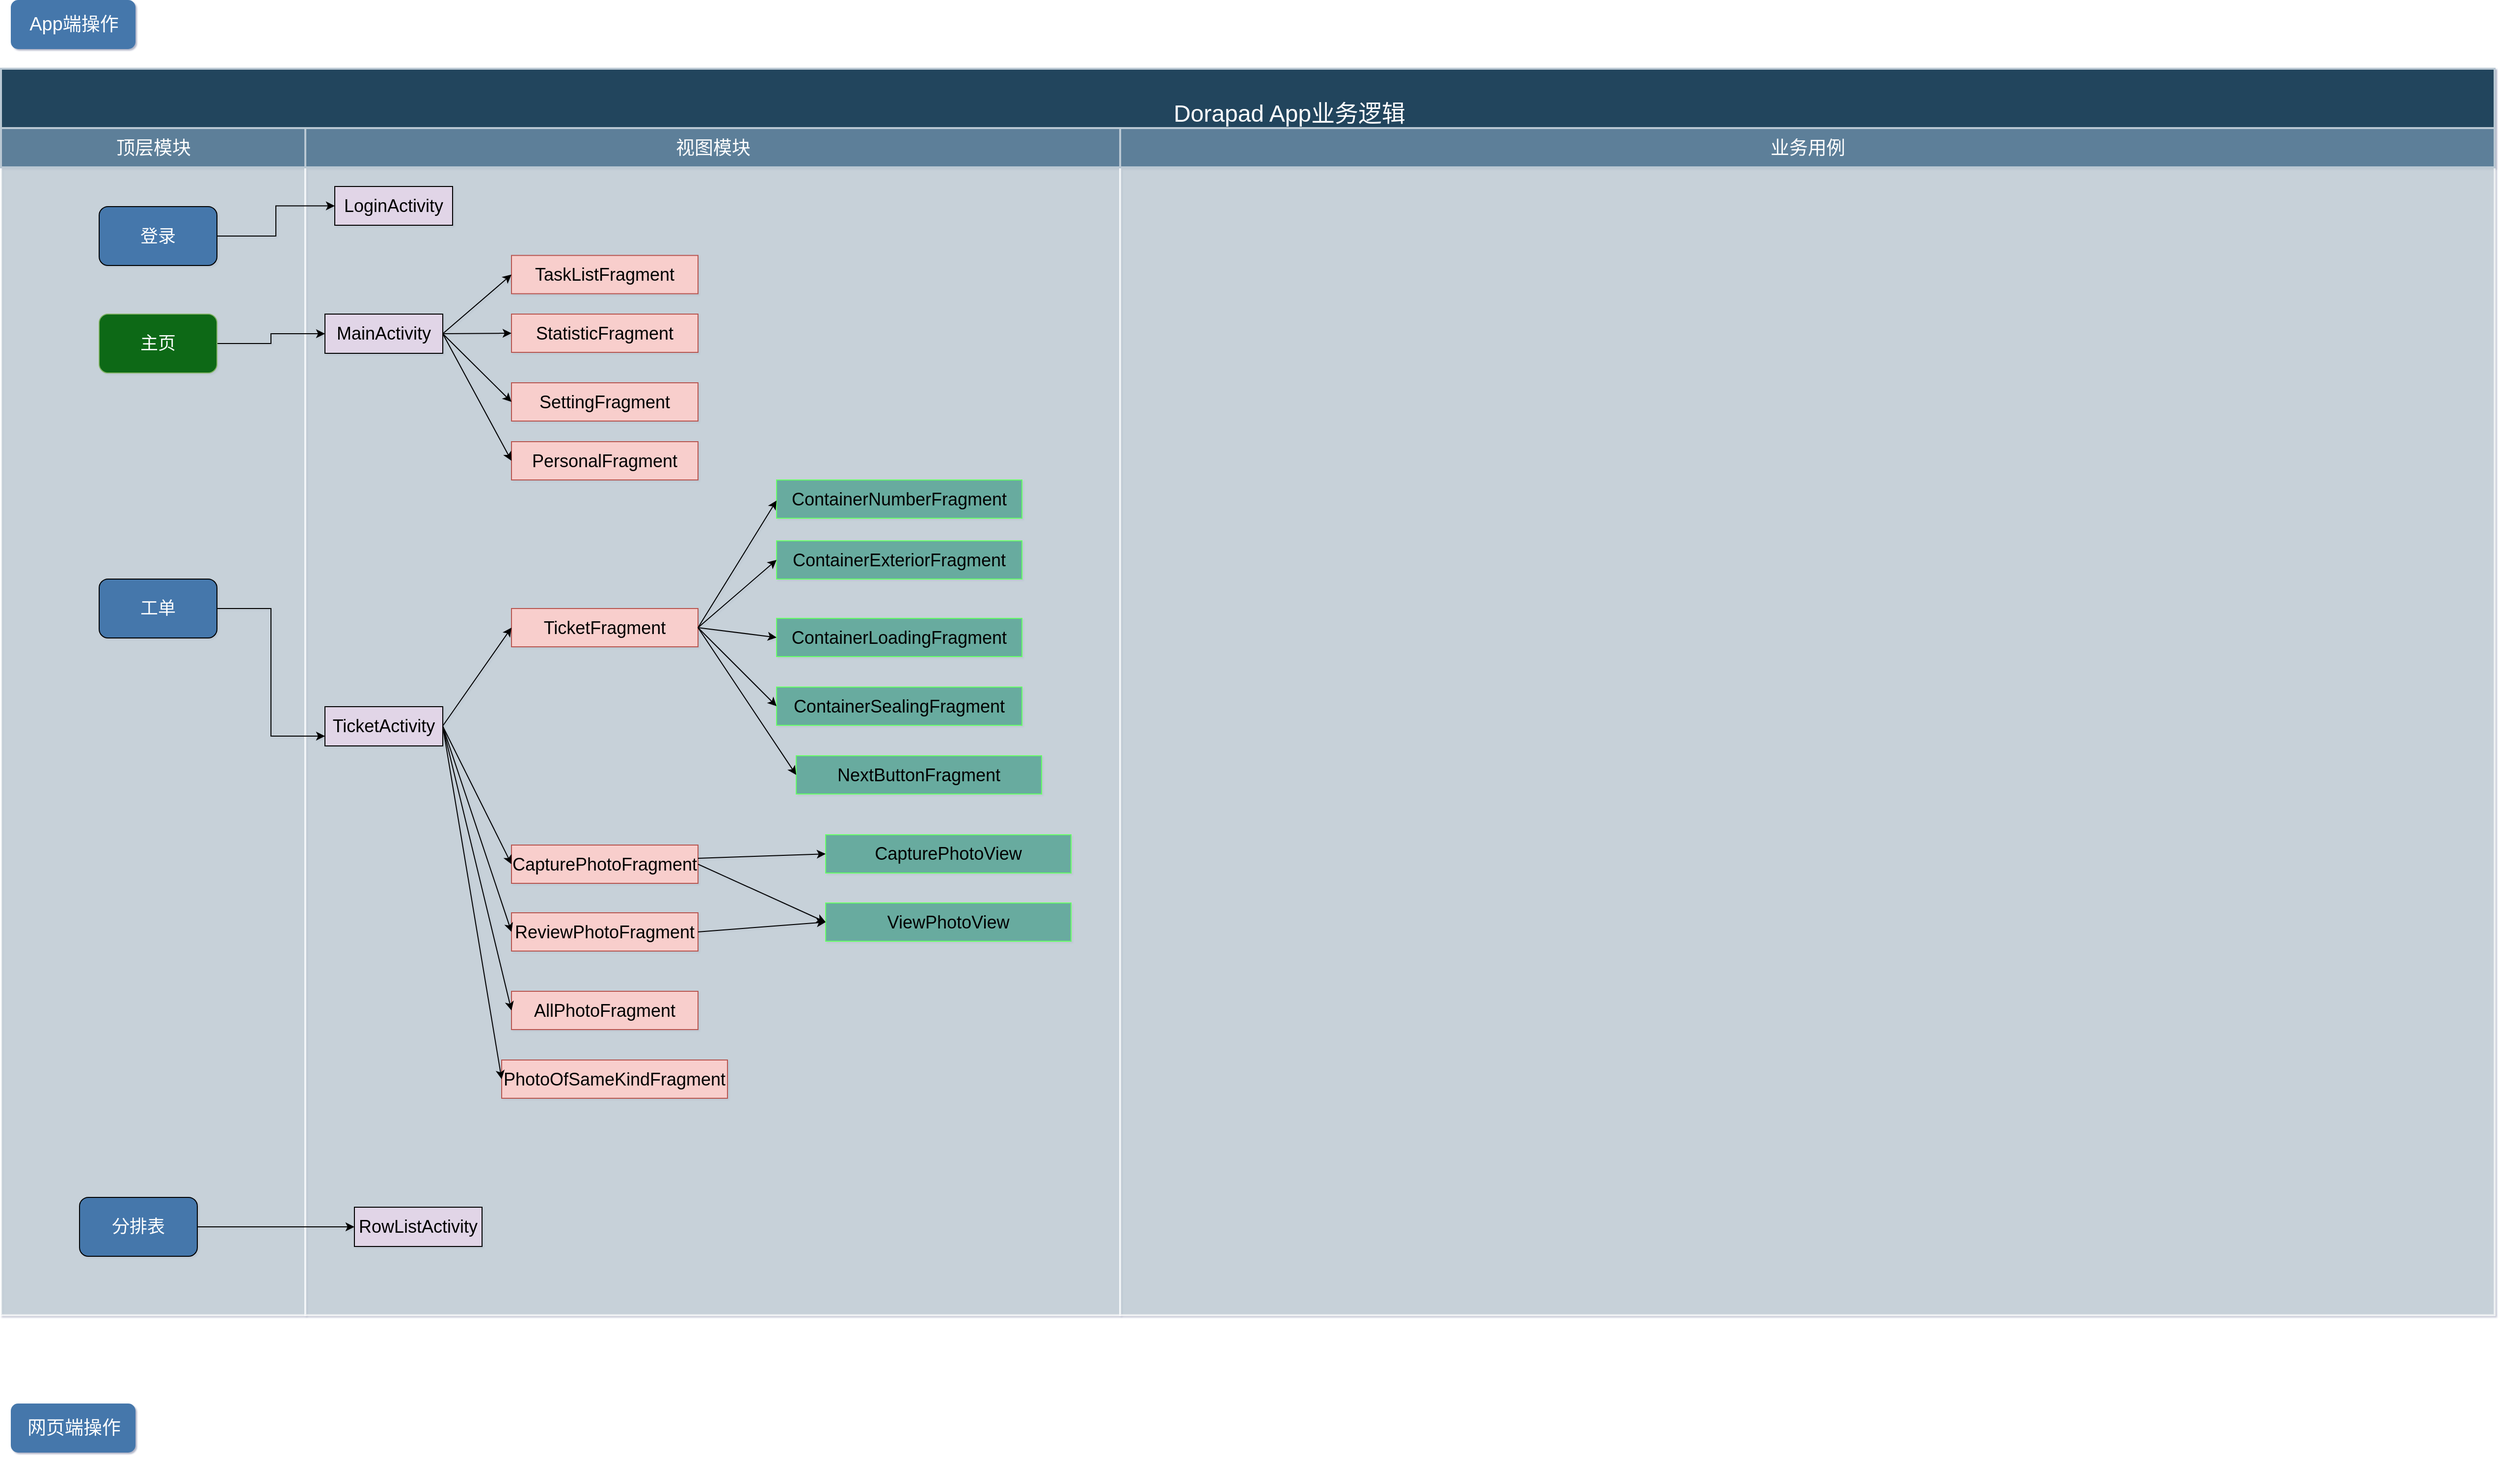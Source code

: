 <mxfile version="18.0.7" type="github">
  <diagram id="6a731a19-8d31-9384-78a2-239565b7b9f0" name="Page-1">
    <mxGraphModel dx="1422" dy="734" grid="1" gridSize="10" guides="1" tooltips="1" connect="1" arrows="1" fold="1" page="1" pageScale="1" pageWidth="1169" pageHeight="827" background="none" math="0" shadow="1">
      <root>
        <mxCell id="0" />
        <mxCell id="1" parent="0" />
        <mxCell id="56" value="Dorapad App业务逻辑" style="strokeColor=#BAC8D3;fillColor=#23445D;fontSize=24;strokeWidth=2;fontFamily=Helvetica;html=1;fontColor=#FFFFFF;fontStyle=0;spacingBottom=8;spacingRight=0;spacingLeft=83;" parent="1" vertex="1">
          <mxGeometry x="150" y="830" width="2540" height="100.5" as="geometry" />
        </mxCell>
        <mxCell id="68" value="" style="strokeColor=#FFFFFF;fillColor=#BAC8D3;fontSize=18;strokeWidth=2;fontFamily=Helvetica;html=1;opacity=60;" parent="1" vertex="1">
          <mxGeometry x="150" y="930.5" width="310" height="1169.5" as="geometry" />
        </mxCell>
        <mxCell id="75" value="" style="strokeColor=#FFFFFF;fillColor=#BAC8D3;fontSize=18;strokeWidth=2;fontFamily=Helvetica;html=1;opacity=60;" parent="1" vertex="1">
          <mxGeometry x="460" y="920" width="830" height="1180" as="geometry" />
        </mxCell>
        <mxCell id="82" value="" style="strokeColor=#FFFFFF;fillColor=#BAC8D3;fontSize=18;strokeWidth=2;fontFamily=Helvetica;html=1;opacity=60;" parent="1" vertex="1">
          <mxGeometry x="1290" y="930.5" width="1400" height="1169.5" as="geometry" />
        </mxCell>
        <mxCell id="140" value="" style="group" parent="1" vertex="1" connectable="0">
          <mxGeometry x="150" y="890.5" width="1140" height="40" as="geometry" />
        </mxCell>
        <mxCell id="141" value="顶层模块" style="strokeColor=#BAC8D3;fillColor=#5d7f99;fontSize=19;strokeWidth=2;fontFamily=Helvetica;html=1;labelBackgroundColor=none;fontColor=#FFFFFF;" parent="140" vertex="1">
          <mxGeometry width="310" height="40" as="geometry" />
        </mxCell>
        <mxCell id="142" value="视图模块" style="strokeColor=#BAC8D3;fillColor=#5d7f99;fontSize=19;strokeWidth=2;fontFamily=Helvetica;html=1;labelBackgroundColor=none;fontColor=#FFFFFF;" parent="140" vertex="1">
          <mxGeometry x="310" width="830" height="40" as="geometry" />
        </mxCell>
        <mxCell id="143" value="业务用例" style="strokeColor=#BAC8D3;fillColor=#5d7f99;fontSize=19;strokeWidth=2;fontFamily=Helvetica;html=1;labelBackgroundColor=none;fontColor=#FFFFFF;" parent="1" vertex="1">
          <mxGeometry x="1290" y="890.5" width="1400" height="40" as="geometry" />
        </mxCell>
        <mxCell id="KtHz6CWN3VUIrA_hkouJ-246" value="&lt;font color=&quot;#ffffff&quot;&gt;&lt;font style=&quot;font-size: 19px&quot;&gt;App端操作&lt;/font&gt;&lt;br style=&quot;font-size: 13px&quot;&gt;&lt;/font&gt;" style="rounded=1;fillColor=#4477AB;strokeColor=none;strokeWidth=2;fontFamily=Helvetica;html=1;gradientColor=none;fontSize=13;" parent="1" vertex="1">
          <mxGeometry x="160.005" y="760" width="127" height="50" as="geometry" />
        </mxCell>
        <mxCell id="Xd9lSxhKwCtSjWoDa_1W-157" style="edgeStyle=orthogonalEdgeStyle;rounded=0;orthogonalLoop=1;jettySize=auto;html=1;entryX=0;entryY=0.5;entryDx=0;entryDy=0;fontSize=18;fontColor=#000000;" edge="1" parent="1" source="Xd9lSxhKwCtSjWoDa_1W-147" target="Xd9lSxhKwCtSjWoDa_1W-156">
          <mxGeometry relative="1" as="geometry" />
        </mxCell>
        <mxCell id="Xd9lSxhKwCtSjWoDa_1W-147" value="&lt;font style=&quot;font-size: 18px;&quot; color=&quot;#ffffff&quot;&gt;登录&lt;/font&gt;" style="rounded=1;whiteSpace=wrap;html=1;fillColor=#4477AB;" vertex="1" parent="1">
          <mxGeometry x="250" y="970.5" width="120" height="60" as="geometry" />
        </mxCell>
        <mxCell id="Xd9lSxhKwCtSjWoDa_1W-169" style="edgeStyle=orthogonalEdgeStyle;rounded=0;orthogonalLoop=1;jettySize=auto;html=1;entryX=0;entryY=0.5;entryDx=0;entryDy=0;fontSize=18;fontColor=#000000;" edge="1" parent="1" source="Xd9lSxhKwCtSjWoDa_1W-148" target="Xd9lSxhKwCtSjWoDa_1W-158">
          <mxGeometry relative="1" as="geometry" />
        </mxCell>
        <mxCell id="Xd9lSxhKwCtSjWoDa_1W-148" value="&lt;font color=&quot;#ffffff&quot;&gt;&lt;span style=&quot;font-size: 18px;&quot;&gt;主页&lt;/span&gt;&lt;/font&gt;" style="rounded=1;whiteSpace=wrap;html=1;fillColor=#096913;strokeColor=#82b366;" vertex="1" parent="1">
          <mxGeometry x="250" y="1080" width="120" height="60" as="geometry" />
        </mxCell>
        <mxCell id="Xd9lSxhKwCtSjWoDa_1W-198" style="edgeStyle=orthogonalEdgeStyle;rounded=0;orthogonalLoop=1;jettySize=auto;html=1;entryX=0;entryY=0.5;entryDx=0;entryDy=0;fontSize=18;fontColor=#000000;" edge="1" parent="1" source="Xd9lSxhKwCtSjWoDa_1W-152" target="Xd9lSxhKwCtSjWoDa_1W-197">
          <mxGeometry relative="1" as="geometry" />
        </mxCell>
        <mxCell id="Xd9lSxhKwCtSjWoDa_1W-152" value="&lt;font color=&quot;#ffffff&quot;&gt;&lt;span style=&quot;font-size: 18px;&quot;&gt;分排表&lt;/span&gt;&lt;/font&gt;" style="rounded=1;whiteSpace=wrap;html=1;fillColor=#4477AB;" vertex="1" parent="1">
          <mxGeometry x="230" y="1980" width="120" height="60" as="geometry" />
        </mxCell>
        <mxCell id="Xd9lSxhKwCtSjWoDa_1W-171" style="edgeStyle=orthogonalEdgeStyle;rounded=0;orthogonalLoop=1;jettySize=auto;html=1;entryX=0;entryY=0.75;entryDx=0;entryDy=0;fontSize=18;fontColor=#000000;" edge="1" parent="1" source="Xd9lSxhKwCtSjWoDa_1W-153" target="Xd9lSxhKwCtSjWoDa_1W-170">
          <mxGeometry relative="1" as="geometry" />
        </mxCell>
        <mxCell id="Xd9lSxhKwCtSjWoDa_1W-153" value="&lt;font color=&quot;#ffffff&quot;&gt;&lt;span style=&quot;font-size: 18px;&quot;&gt;工单&lt;/span&gt;&lt;/font&gt;" style="rounded=1;whiteSpace=wrap;html=1;fillColor=#4477AB;" vertex="1" parent="1">
          <mxGeometry x="250" y="1350" width="120" height="60" as="geometry" />
        </mxCell>
        <mxCell id="Xd9lSxhKwCtSjWoDa_1W-156" value="&lt;font color=&quot;#000000&quot;&gt;LoginActivity&lt;/font&gt;" style="rounded=0;whiteSpace=wrap;html=1;fontSize=18;fontColor=#FFFFFF;fillColor=#E1D5E7;" vertex="1" parent="1">
          <mxGeometry x="490" y="950" width="120" height="39.5" as="geometry" />
        </mxCell>
        <mxCell id="Xd9lSxhKwCtSjWoDa_1W-158" value="&lt;font color=&quot;#000000&quot;&gt;MainActivity&lt;/font&gt;" style="rounded=0;whiteSpace=wrap;html=1;fontSize=18;fontColor=#FFFFFF;fillColor=#E1D5E7;" vertex="1" parent="1">
          <mxGeometry x="480" y="1080" width="120" height="40" as="geometry" />
        </mxCell>
        <mxCell id="Xd9lSxhKwCtSjWoDa_1W-159" value="TaskListFragment" style="rounded=0;whiteSpace=wrap;html=1;fontSize=18;fillColor=#f8cecc;strokeColor=#b85450;" vertex="1" parent="1">
          <mxGeometry x="670" y="1020.25" width="190" height="39" as="geometry" />
        </mxCell>
        <mxCell id="Xd9lSxhKwCtSjWoDa_1W-160" value="StatisticFragment" style="rounded=0;whiteSpace=wrap;html=1;fontSize=18;fillColor=#f8cecc;strokeColor=#b85450;" vertex="1" parent="1">
          <mxGeometry x="670" y="1080" width="190" height="39" as="geometry" />
        </mxCell>
        <mxCell id="Xd9lSxhKwCtSjWoDa_1W-161" value="SettingFragment" style="rounded=0;whiteSpace=wrap;html=1;fontSize=18;fillColor=#f8cecc;strokeColor=#b85450;" vertex="1" parent="1">
          <mxGeometry x="670" y="1150" width="190" height="39" as="geometry" />
        </mxCell>
        <mxCell id="Xd9lSxhKwCtSjWoDa_1W-162" value="PersonalFragment" style="rounded=0;whiteSpace=wrap;html=1;fontSize=18;fillColor=#f8cecc;strokeColor=#b85450;" vertex="1" parent="1">
          <mxGeometry x="670" y="1210" width="190" height="39" as="geometry" />
        </mxCell>
        <mxCell id="Xd9lSxhKwCtSjWoDa_1W-164" value="" style="endArrow=classic;html=1;rounded=0;fontSize=18;fontColor=#000000;entryX=0;entryY=0.5;entryDx=0;entryDy=0;" edge="1" parent="1" target="Xd9lSxhKwCtSjWoDa_1W-159">
          <mxGeometry width="50" height="50" relative="1" as="geometry">
            <mxPoint x="600" y="1100" as="sourcePoint" />
            <mxPoint x="650" y="1050" as="targetPoint" />
          </mxGeometry>
        </mxCell>
        <mxCell id="Xd9lSxhKwCtSjWoDa_1W-166" value="" style="endArrow=classic;html=1;rounded=0;fontSize=18;fontColor=#000000;entryX=0;entryY=0.5;entryDx=0;entryDy=0;" edge="1" parent="1" target="Xd9lSxhKwCtSjWoDa_1W-160">
          <mxGeometry width="50" height="50" relative="1" as="geometry">
            <mxPoint x="600" y="1100" as="sourcePoint" />
            <mxPoint x="650" y="1050" as="targetPoint" />
          </mxGeometry>
        </mxCell>
        <mxCell id="Xd9lSxhKwCtSjWoDa_1W-167" value="" style="endArrow=classic;html=1;rounded=0;fontSize=18;fontColor=#000000;entryX=0;entryY=0.5;entryDx=0;entryDy=0;exitX=1;exitY=0.5;exitDx=0;exitDy=0;" edge="1" parent="1" source="Xd9lSxhKwCtSjWoDa_1W-158" target="Xd9lSxhKwCtSjWoDa_1W-161">
          <mxGeometry width="50" height="50" relative="1" as="geometry">
            <mxPoint x="610" y="1110" as="sourcePoint" />
            <mxPoint x="680" y="1109.5" as="targetPoint" />
          </mxGeometry>
        </mxCell>
        <mxCell id="Xd9lSxhKwCtSjWoDa_1W-168" value="" style="endArrow=classic;html=1;rounded=0;fontSize=18;fontColor=#000000;entryX=0;entryY=0.5;entryDx=0;entryDy=0;" edge="1" parent="1" target="Xd9lSxhKwCtSjWoDa_1W-162">
          <mxGeometry width="50" height="50" relative="1" as="geometry">
            <mxPoint x="600" y="1100" as="sourcePoint" />
            <mxPoint x="680" y="1179.5" as="targetPoint" />
          </mxGeometry>
        </mxCell>
        <mxCell id="Xd9lSxhKwCtSjWoDa_1W-170" value="&lt;font color=&quot;#000000&quot;&gt;TicketActivity&lt;/font&gt;" style="rounded=0;whiteSpace=wrap;html=1;fontSize=18;fontColor=#FFFFFF;fillColor=#E1D5E7;" vertex="1" parent="1">
          <mxGeometry x="480" y="1480" width="120" height="40" as="geometry" />
        </mxCell>
        <mxCell id="Xd9lSxhKwCtSjWoDa_1W-172" value="TicketFragment" style="rounded=0;whiteSpace=wrap;html=1;fontSize=18;fillColor=#f8cecc;strokeColor=#b85450;" vertex="1" parent="1">
          <mxGeometry x="670" y="1380" width="190" height="39" as="geometry" />
        </mxCell>
        <mxCell id="Xd9lSxhKwCtSjWoDa_1W-173" value="CapturePhotoFragment" style="rounded=0;whiteSpace=wrap;html=1;fontSize=18;fillColor=#f8cecc;strokeColor=#b85450;" vertex="1" parent="1">
          <mxGeometry x="670" y="1621" width="190" height="39" as="geometry" />
        </mxCell>
        <mxCell id="Xd9lSxhKwCtSjWoDa_1W-174" value="ReviewPhotoFragment" style="rounded=0;whiteSpace=wrap;html=1;fontSize=18;fillColor=#f8cecc;strokeColor=#b85450;" vertex="1" parent="1">
          <mxGeometry x="670" y="1690" width="190" height="39" as="geometry" />
        </mxCell>
        <mxCell id="Xd9lSxhKwCtSjWoDa_1W-175" value="AllPhotoFragment" style="rounded=0;whiteSpace=wrap;html=1;fontSize=18;fillColor=#f8cecc;strokeColor=#b85450;" vertex="1" parent="1">
          <mxGeometry x="670" y="1770" width="190" height="39" as="geometry" />
        </mxCell>
        <mxCell id="Xd9lSxhKwCtSjWoDa_1W-176" value="PhotoOfSameKindFragment" style="rounded=0;whiteSpace=wrap;html=1;fontSize=18;fillColor=#f8cecc;strokeColor=#b85450;" vertex="1" parent="1">
          <mxGeometry x="660" y="1840" width="230" height="39" as="geometry" />
        </mxCell>
        <mxCell id="Xd9lSxhKwCtSjWoDa_1W-177" value="" style="endArrow=classic;html=1;rounded=0;fontSize=18;fontColor=#000000;entryX=0;entryY=0.5;entryDx=0;entryDy=0;" edge="1" parent="1" target="Xd9lSxhKwCtSjWoDa_1W-172">
          <mxGeometry width="50" height="50" relative="1" as="geometry">
            <mxPoint x="600" y="1499.63" as="sourcePoint" />
            <mxPoint x="670" y="1439.38" as="targetPoint" />
          </mxGeometry>
        </mxCell>
        <mxCell id="Xd9lSxhKwCtSjWoDa_1W-178" value="" style="endArrow=classic;html=1;rounded=0;fontSize=18;fontColor=#000000;entryX=0;entryY=0.5;entryDx=0;entryDy=0;exitX=1;exitY=0.5;exitDx=0;exitDy=0;" edge="1" parent="1" source="Xd9lSxhKwCtSjWoDa_1W-170" target="Xd9lSxhKwCtSjWoDa_1W-173">
          <mxGeometry width="50" height="50" relative="1" as="geometry">
            <mxPoint x="610" y="1509.63" as="sourcePoint" />
            <mxPoint x="660" y="1329.5" as="targetPoint" />
          </mxGeometry>
        </mxCell>
        <mxCell id="Xd9lSxhKwCtSjWoDa_1W-179" value="" style="endArrow=classic;html=1;rounded=0;fontSize=18;fontColor=#000000;entryX=0;entryY=0.5;entryDx=0;entryDy=0;" edge="1" parent="1" target="Xd9lSxhKwCtSjWoDa_1W-174">
          <mxGeometry width="50" height="50" relative="1" as="geometry">
            <mxPoint x="600" y="1500" as="sourcePoint" />
            <mxPoint x="660" y="1400.5" as="targetPoint" />
          </mxGeometry>
        </mxCell>
        <mxCell id="Xd9lSxhKwCtSjWoDa_1W-180" value="" style="endArrow=classic;html=1;rounded=0;fontSize=18;fontColor=#000000;entryX=0;entryY=0.5;entryDx=0;entryDy=0;exitX=1;exitY=0.5;exitDx=0;exitDy=0;" edge="1" parent="1" source="Xd9lSxhKwCtSjWoDa_1W-170" target="Xd9lSxhKwCtSjWoDa_1W-175">
          <mxGeometry width="50" height="50" relative="1" as="geometry">
            <mxPoint x="610" y="1510" as="sourcePoint" />
            <mxPoint x="660" y="1479.5" as="targetPoint" />
          </mxGeometry>
        </mxCell>
        <mxCell id="Xd9lSxhKwCtSjWoDa_1W-181" value="" style="endArrow=classic;html=1;rounded=0;fontSize=18;fontColor=#000000;entryX=0;entryY=0.5;entryDx=0;entryDy=0;" edge="1" parent="1" target="Xd9lSxhKwCtSjWoDa_1W-176">
          <mxGeometry width="50" height="50" relative="1" as="geometry">
            <mxPoint x="600" y="1500" as="sourcePoint" />
            <mxPoint x="660" y="1559.5" as="targetPoint" />
          </mxGeometry>
        </mxCell>
        <mxCell id="Xd9lSxhKwCtSjWoDa_1W-182" value="ContainerNumberFragment" style="rounded=0;whiteSpace=wrap;html=1;fontSize=18;fillColor=#67AB9F;strokeColor=#66FF66;" vertex="1" parent="1">
          <mxGeometry x="940" y="1249" width="250" height="39" as="geometry" />
        </mxCell>
        <mxCell id="Xd9lSxhKwCtSjWoDa_1W-183" value="ContainerExteriorFragment" style="rounded=0;whiteSpace=wrap;html=1;fontSize=18;fillColor=#67AB9F;strokeColor=#66FF66;" vertex="1" parent="1">
          <mxGeometry x="940" y="1311" width="250" height="39" as="geometry" />
        </mxCell>
        <mxCell id="Xd9lSxhKwCtSjWoDa_1W-184" value="ContainerLoadingFragment" style="rounded=0;whiteSpace=wrap;html=1;fontSize=18;fillColor=#67AB9F;strokeColor=#66FF66;" vertex="1" parent="1">
          <mxGeometry x="940" y="1390" width="250" height="39" as="geometry" />
        </mxCell>
        <mxCell id="Xd9lSxhKwCtSjWoDa_1W-185" value="ContainerSealingFragment" style="rounded=0;whiteSpace=wrap;html=1;fontSize=18;fillColor=#67AB9F;strokeColor=#66FF66;" vertex="1" parent="1">
          <mxGeometry x="940" y="1460" width="250" height="39" as="geometry" />
        </mxCell>
        <mxCell id="Xd9lSxhKwCtSjWoDa_1W-186" value="NextButtonFragment" style="rounded=0;whiteSpace=wrap;html=1;fontSize=18;fillColor=#67AB9F;strokeColor=#66FF66;" vertex="1" parent="1">
          <mxGeometry x="960" y="1530" width="250" height="39" as="geometry" />
        </mxCell>
        <mxCell id="Xd9lSxhKwCtSjWoDa_1W-187" value="" style="endArrow=classic;html=1;rounded=0;fontSize=18;fontColor=#000000;entryX=0;entryY=0.5;entryDx=0;entryDy=0;exitX=1;exitY=0.5;exitDx=0;exitDy=0;" edge="1" parent="1" source="Xd9lSxhKwCtSjWoDa_1W-172">
          <mxGeometry width="50" height="50" relative="1" as="geometry">
            <mxPoint x="870" y="1370.13" as="sourcePoint" />
            <mxPoint x="940" y="1270" as="targetPoint" />
          </mxGeometry>
        </mxCell>
        <mxCell id="Xd9lSxhKwCtSjWoDa_1W-188" value="" style="endArrow=classic;html=1;rounded=0;fontSize=18;fontColor=#000000;entryX=0;entryY=0.5;entryDx=0;entryDy=0;exitX=1;exitY=0.5;exitDx=0;exitDy=0;" edge="1" parent="1" source="Xd9lSxhKwCtSjWoDa_1W-172" target="Xd9lSxhKwCtSjWoDa_1W-183">
          <mxGeometry width="50" height="50" relative="1" as="geometry">
            <mxPoint x="870" y="1409.5" as="sourcePoint" />
            <mxPoint x="950" y="1280" as="targetPoint" />
          </mxGeometry>
        </mxCell>
        <mxCell id="Xd9lSxhKwCtSjWoDa_1W-189" value="" style="endArrow=classic;html=1;rounded=0;fontSize=18;fontColor=#000000;entryX=0;entryY=0.5;entryDx=0;entryDy=0;exitX=1;exitY=0.5;exitDx=0;exitDy=0;" edge="1" parent="1" source="Xd9lSxhKwCtSjWoDa_1W-172" target="Xd9lSxhKwCtSjWoDa_1W-184">
          <mxGeometry width="50" height="50" relative="1" as="geometry">
            <mxPoint x="870" y="1409.5" as="sourcePoint" />
            <mxPoint x="950" y="1340.5" as="targetPoint" />
          </mxGeometry>
        </mxCell>
        <mxCell id="Xd9lSxhKwCtSjWoDa_1W-190" value="" style="endArrow=classic;html=1;rounded=0;fontSize=18;fontColor=#000000;entryX=0;entryY=0.5;entryDx=0;entryDy=0;exitX=1;exitY=0.5;exitDx=0;exitDy=0;" edge="1" parent="1" source="Xd9lSxhKwCtSjWoDa_1W-172" target="Xd9lSxhKwCtSjWoDa_1W-185">
          <mxGeometry width="50" height="50" relative="1" as="geometry">
            <mxPoint x="870" y="1409.5" as="sourcePoint" />
            <mxPoint x="950" y="1419.5" as="targetPoint" />
          </mxGeometry>
        </mxCell>
        <mxCell id="Xd9lSxhKwCtSjWoDa_1W-191" value="" style="endArrow=classic;html=1;rounded=0;fontSize=18;fontColor=#000000;entryX=0;entryY=0.5;entryDx=0;entryDy=0;exitX=1;exitY=0.5;exitDx=0;exitDy=0;" edge="1" parent="1" source="Xd9lSxhKwCtSjWoDa_1W-172" target="Xd9lSxhKwCtSjWoDa_1W-186">
          <mxGeometry width="50" height="50" relative="1" as="geometry">
            <mxPoint x="870" y="1409.5" as="sourcePoint" />
            <mxPoint x="940" y="1489.5" as="targetPoint" />
          </mxGeometry>
        </mxCell>
        <mxCell id="Xd9lSxhKwCtSjWoDa_1W-192" value="ViewPhotoView" style="rounded=0;whiteSpace=wrap;html=1;fontSize=18;fillColor=#67AB9F;strokeColor=#66FF66;" vertex="1" parent="1">
          <mxGeometry x="990" y="1680" width="250" height="39" as="geometry" />
        </mxCell>
        <mxCell id="Xd9lSxhKwCtSjWoDa_1W-193" value="CapturePhotoView" style="rounded=0;whiteSpace=wrap;html=1;fontSize=18;fillColor=#67AB9F;strokeColor=#66FF66;" vertex="1" parent="1">
          <mxGeometry x="990" y="1610.5" width="250" height="39" as="geometry" />
        </mxCell>
        <mxCell id="Xd9lSxhKwCtSjWoDa_1W-194" value="" style="endArrow=classic;html=1;rounded=0;fontSize=18;fontColor=#000000;entryX=0;entryY=0.5;entryDx=0;entryDy=0;exitX=1;exitY=0.5;exitDx=0;exitDy=0;" edge="1" parent="1" target="Xd9lSxhKwCtSjWoDa_1W-193">
          <mxGeometry width="50" height="50" relative="1" as="geometry">
            <mxPoint x="860" y="1634.5" as="sourcePoint" />
            <mxPoint x="960" y="1784.5" as="targetPoint" />
          </mxGeometry>
        </mxCell>
        <mxCell id="Xd9lSxhKwCtSjWoDa_1W-195" value="" style="endArrow=classic;html=1;rounded=0;fontSize=18;fontColor=#000000;entryX=0;entryY=0.5;entryDx=0;entryDy=0;exitX=1;exitY=0.5;exitDx=0;exitDy=0;" edge="1" parent="1" source="Xd9lSxhKwCtSjWoDa_1W-173" target="Xd9lSxhKwCtSjWoDa_1W-192">
          <mxGeometry width="50" height="50" relative="1" as="geometry">
            <mxPoint x="870" y="1644.5" as="sourcePoint" />
            <mxPoint x="1000" y="1640" as="targetPoint" />
          </mxGeometry>
        </mxCell>
        <mxCell id="Xd9lSxhKwCtSjWoDa_1W-196" value="" style="endArrow=classic;html=1;rounded=0;fontSize=18;fontColor=#000000;entryX=0;entryY=0.5;entryDx=0;entryDy=0;exitX=1;exitY=0.5;exitDx=0;exitDy=0;" edge="1" parent="1" source="Xd9lSxhKwCtSjWoDa_1W-174" target="Xd9lSxhKwCtSjWoDa_1W-192">
          <mxGeometry width="50" height="50" relative="1" as="geometry">
            <mxPoint x="870" y="1650.5" as="sourcePoint" />
            <mxPoint x="1000" y="1709.5" as="targetPoint" />
          </mxGeometry>
        </mxCell>
        <mxCell id="Xd9lSxhKwCtSjWoDa_1W-197" value="&lt;font color=&quot;#000000&quot;&gt;RowListActivity&lt;/font&gt;" style="rounded=0;whiteSpace=wrap;html=1;fontSize=18;fontColor=#FFFFFF;fillColor=#E1D5E7;" vertex="1" parent="1">
          <mxGeometry x="510" y="1990" width="130" height="40" as="geometry" />
        </mxCell>
        <mxCell id="Xd9lSxhKwCtSjWoDa_1W-199" value="&lt;font color=&quot;#ffffff&quot;&gt;&lt;font style=&quot;font-size: 19px&quot;&gt;网页端操作&lt;/font&gt;&lt;br style=&quot;font-size: 13px&quot;&gt;&lt;/font&gt;" style="rounded=1;fillColor=#4477AB;strokeColor=none;strokeWidth=2;fontFamily=Helvetica;html=1;gradientColor=none;fontSize=13;" vertex="1" parent="1">
          <mxGeometry x="160.005" y="2190" width="127" height="50" as="geometry" />
        </mxCell>
      </root>
    </mxGraphModel>
  </diagram>
</mxfile>
